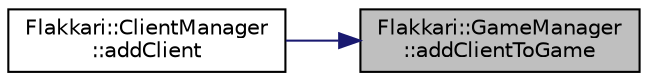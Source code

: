 digraph "Flakkari::GameManager::addClientToGame"
{
 // LATEX_PDF_SIZE
  edge [fontname="Helvetica",fontsize="10",labelfontname="Helvetica",labelfontsize="10"];
  node [fontname="Helvetica",fontsize="10",shape=record];
  rankdir="RL";
  Node1 [label="Flakkari::GameManager\l::addClientToGame",height=0.2,width=0.4,color="black", fillcolor="grey75", style="filled", fontcolor="black",tooltip="Add a client to a game."];
  Node1 -> Node2 [dir="back",color="midnightblue",fontsize="10",style="solid",fontname="Helvetica"];
  Node2 [label="Flakkari::ClientManager\l::addClient",height=0.2,width=0.4,color="black", fillcolor="white", style="filled",URL="$d5/da5/classFlakkari_1_1ClientManager.html#a088dd8c46ecce4884626b08f88b0dc13",tooltip="Add a client to the client manager or update the last activity of the client."];
}
